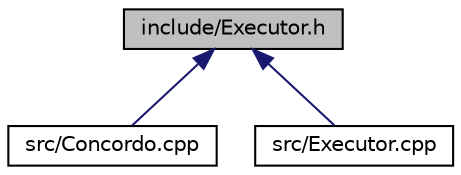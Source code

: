 digraph "include/Executor.h"
{
 // LATEX_PDF_SIZE
  edge [fontname="Helvetica",fontsize="10",labelfontname="Helvetica",labelfontsize="10"];
  node [fontname="Helvetica",fontsize="10",shape=record];
  Node1 [label="include/Executor.h",height=0.2,width=0.4,color="black", fillcolor="grey75", style="filled", fontcolor="black",tooltip="Definição da classe Executor."];
  Node1 -> Node2 [dir="back",color="midnightblue",fontsize="10",style="solid",fontname="Helvetica"];
  Node2 [label="src/Concordo.cpp",height=0.2,width=0.4,color="black", fillcolor="white", style="filled",URL="$Concordo_8cpp.html",tooltip="Função main que faz o programa funcionar."];
  Node1 -> Node3 [dir="back",color="midnightblue",fontsize="10",style="solid",fontname="Helvetica"];
  Node3 [label="src/Executor.cpp",height=0.2,width=0.4,color="black", fillcolor="white", style="filled",URL="$Executor_8cpp.html",tooltip="Implementação dos métodos da classe Executor."];
}
